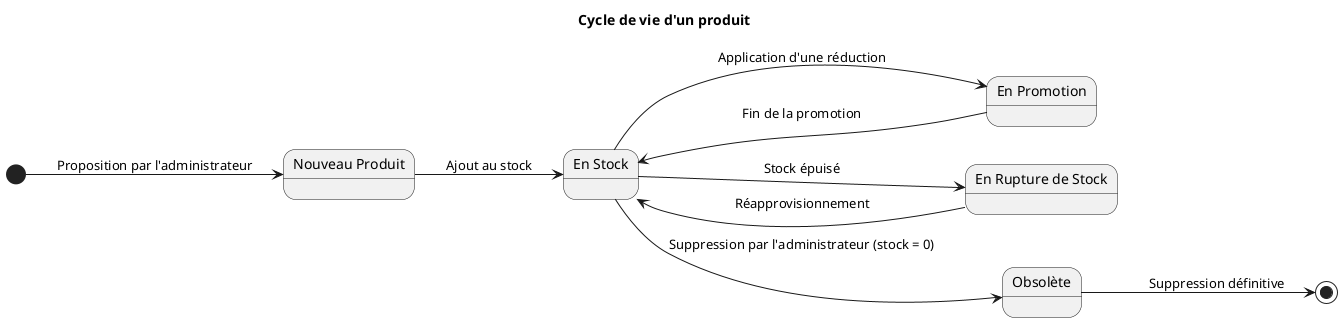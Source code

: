 @startuml
title Cycle de vie d'un produit
left to right direction
state "Nouveau Produit" as Nouveau
state "En Stock" as EnStock
state "En Promotion" as EnPromotion
state "En Rupture de Stock" as RuptureStock
state "Obsolète" as Obsolete

[*] --> Nouveau : Proposition par l'administrateur
Nouveau --> EnStock : Ajout au stock
EnStock --> EnPromotion : Application d'une réduction
EnPromotion --> EnStock : Fin de la promotion
EnStock --> RuptureStock : Stock épuisé
RuptureStock --> EnStock : Réapprovisionnement
EnStock --> Obsolete : Suppression par l'administrateur (stock = 0)
Obsolete --> [*] : Suppression définitive

@enduml